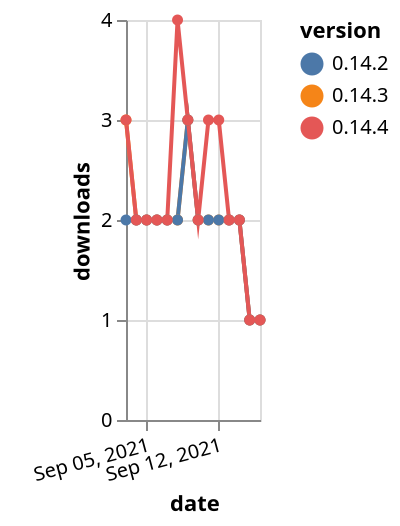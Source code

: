 {"$schema": "https://vega.github.io/schema/vega-lite/v5.json", "description": "A simple bar chart with embedded data.", "data": {"values": [{"date": "2021-09-03", "total": 264, "delta": 3, "version": "0.14.3"}, {"date": "2021-09-04", "total": 266, "delta": 2, "version": "0.14.3"}, {"date": "2021-09-05", "total": 268, "delta": 2, "version": "0.14.3"}, {"date": "2021-09-06", "total": 270, "delta": 2, "version": "0.14.3"}, {"date": "2021-09-07", "total": 272, "delta": 2, "version": "0.14.3"}, {"date": "2021-09-08", "total": 274, "delta": 2, "version": "0.14.3"}, {"date": "2021-09-09", "total": 277, "delta": 3, "version": "0.14.3"}, {"date": "2021-09-10", "total": 279, "delta": 2, "version": "0.14.3"}, {"date": "2021-09-11", "total": 281, "delta": 2, "version": "0.14.3"}, {"date": "2021-09-12", "total": 283, "delta": 2, "version": "0.14.3"}, {"date": "2021-09-13", "total": 285, "delta": 2, "version": "0.14.3"}, {"date": "2021-09-14", "total": 287, "delta": 2, "version": "0.14.3"}, {"date": "2021-09-15", "total": 288, "delta": 1, "version": "0.14.3"}, {"date": "2021-09-16", "total": 289, "delta": 1, "version": "0.14.3"}, {"date": "2021-09-03", "total": 386, "delta": 2, "version": "0.14.2"}, {"date": "2021-09-04", "total": 388, "delta": 2, "version": "0.14.2"}, {"date": "2021-09-05", "total": 390, "delta": 2, "version": "0.14.2"}, {"date": "2021-09-06", "total": 392, "delta": 2, "version": "0.14.2"}, {"date": "2021-09-07", "total": 394, "delta": 2, "version": "0.14.2"}, {"date": "2021-09-08", "total": 396, "delta": 2, "version": "0.14.2"}, {"date": "2021-09-09", "total": 399, "delta": 3, "version": "0.14.2"}, {"date": "2021-09-10", "total": 401, "delta": 2, "version": "0.14.2"}, {"date": "2021-09-11", "total": 403, "delta": 2, "version": "0.14.2"}, {"date": "2021-09-12", "total": 405, "delta": 2, "version": "0.14.2"}, {"date": "2021-09-13", "total": 407, "delta": 2, "version": "0.14.2"}, {"date": "2021-09-14", "total": 409, "delta": 2, "version": "0.14.2"}, {"date": "2021-09-15", "total": 410, "delta": 1, "version": "0.14.2"}, {"date": "2021-09-16", "total": 411, "delta": 1, "version": "0.14.2"}, {"date": "2021-09-03", "total": 309, "delta": 3, "version": "0.14.4"}, {"date": "2021-09-04", "total": 311, "delta": 2, "version": "0.14.4"}, {"date": "2021-09-05", "total": 313, "delta": 2, "version": "0.14.4"}, {"date": "2021-09-06", "total": 315, "delta": 2, "version": "0.14.4"}, {"date": "2021-09-07", "total": 317, "delta": 2, "version": "0.14.4"}, {"date": "2021-09-08", "total": 321, "delta": 4, "version": "0.14.4"}, {"date": "2021-09-09", "total": 324, "delta": 3, "version": "0.14.4"}, {"date": "2021-09-10", "total": 326, "delta": 2, "version": "0.14.4"}, {"date": "2021-09-11", "total": 329, "delta": 3, "version": "0.14.4"}, {"date": "2021-09-12", "total": 332, "delta": 3, "version": "0.14.4"}, {"date": "2021-09-13", "total": 334, "delta": 2, "version": "0.14.4"}, {"date": "2021-09-14", "total": 336, "delta": 2, "version": "0.14.4"}, {"date": "2021-09-15", "total": 337, "delta": 1, "version": "0.14.4"}, {"date": "2021-09-16", "total": 338, "delta": 1, "version": "0.14.4"}]}, "width": "container", "mark": {"type": "line", "point": {"filled": true}}, "encoding": {"x": {"field": "date", "type": "temporal", "timeUnit": "yearmonthdate", "title": "date", "axis": {"labelAngle": -15}}, "y": {"field": "delta", "type": "quantitative", "title": "downloads"}, "color": {"field": "version", "type": "nominal"}, "tooltip": {"field": "delta"}}}